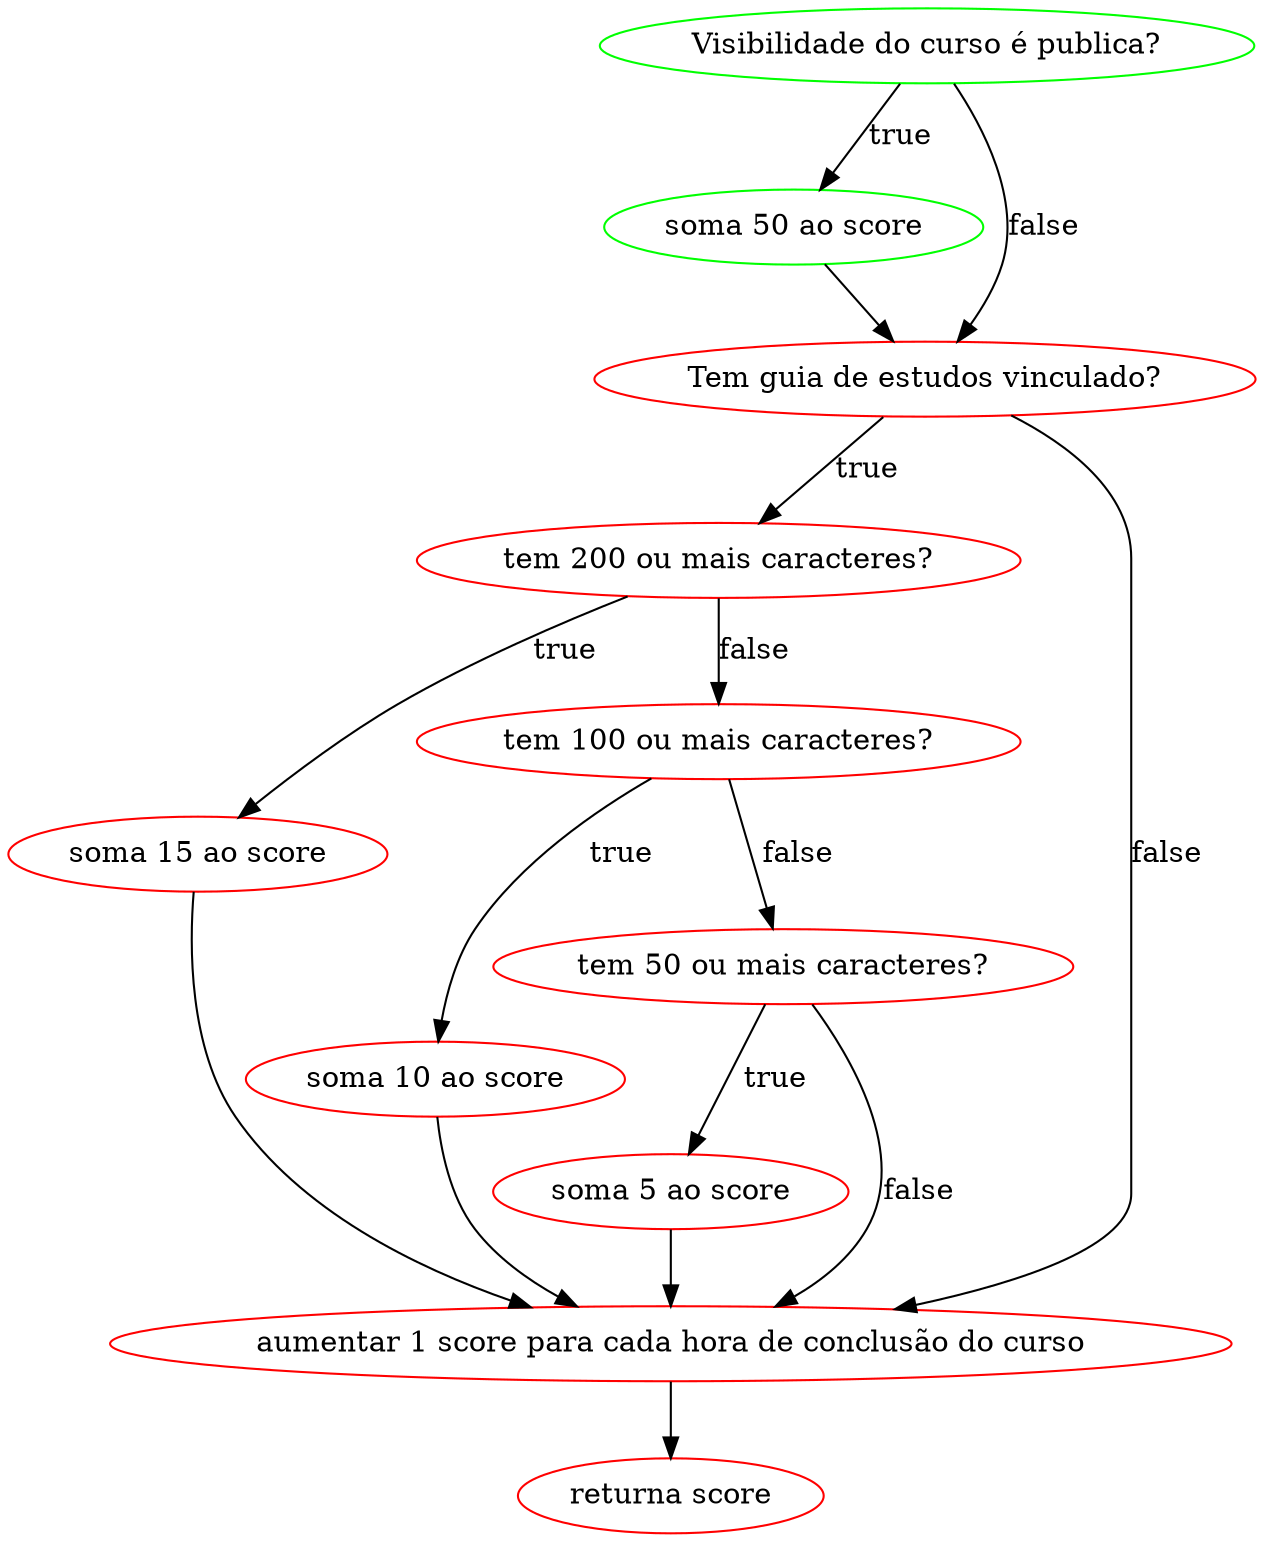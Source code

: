 digraph G {
node2 [label="Visibilidade do curso é publica?", shape=ellipse, color=green, fillcolor=white, style=solid];
node3 [label="soma 50 ao score", shape=ellipse, color=green, fillcolor=white, style=solid];
node4 [label="Tem guia de estudos vinculado?", shape=ellipse, color=red, fillcolor=white, style=solid];
node6 [label="tem 200 ou mais caracteres?", shape=ellipse, color=red, fillcolor=white, style=solid];
node7 [label="soma 15 ao score", shape=ellipse, color=red, fillcolor=white, style=solid];
node8 [label="tem 100 ou mais caracteres?", shape=ellipse, color=red, fillcolor=white, style=solid];
node9 [label="soma 10 ao score", shape=ellipse, color=red, fillcolor=white, style=solid];
node10 [label="tem 50 ou mais caracteres?", shape=ellipse, color=red, fillcolor=white, style=solid];
node11 [label="soma 5 ao score", shape=ellipse, color=red, fillcolor=white, style=solid];
node12 [label="aumentar 1 score para cada hora de conclusão do curso", shape=ellipse, color=red, fillcolor=white, style=solid];
node13 [label="returna score", shape=ellipse, color=red, fillcolor=white, style=solid];

node2 -> node3 [label="true"];
node3 -> node4;
node2 -> node4 [label="false"];
node4 -> node6 [label="true"];
node6 -> node7 [label="true"];
node6 -> node8 [label="false"];
node7 -> node12;
node8 -> node9 [label="true"];
node9 -> node12;
node8 -> node10 [label="false"];
node10 -> node11 [label="true"];
node10 -> node12 [label="false"];
node11 -> node12;
node4 -> node12 [label="false"];
node12 -> node13;
}
